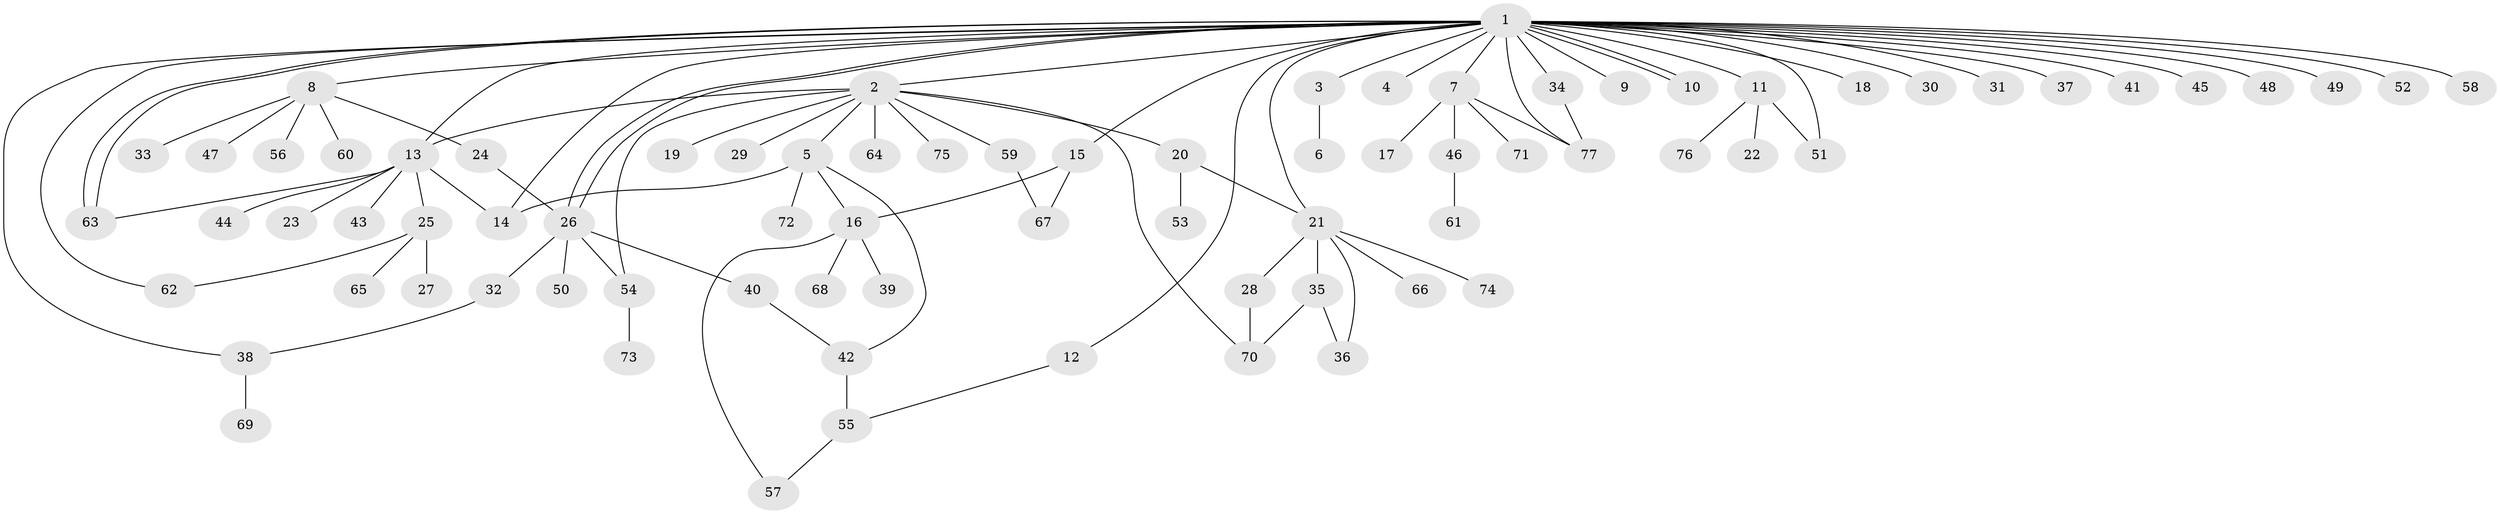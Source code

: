 // Generated by graph-tools (version 1.1) at 2025/35/03/09/25 02:35:22]
// undirected, 77 vertices, 99 edges
graph export_dot {
graph [start="1"]
  node [color=gray90,style=filled];
  1;
  2;
  3;
  4;
  5;
  6;
  7;
  8;
  9;
  10;
  11;
  12;
  13;
  14;
  15;
  16;
  17;
  18;
  19;
  20;
  21;
  22;
  23;
  24;
  25;
  26;
  27;
  28;
  29;
  30;
  31;
  32;
  33;
  34;
  35;
  36;
  37;
  38;
  39;
  40;
  41;
  42;
  43;
  44;
  45;
  46;
  47;
  48;
  49;
  50;
  51;
  52;
  53;
  54;
  55;
  56;
  57;
  58;
  59;
  60;
  61;
  62;
  63;
  64;
  65;
  66;
  67;
  68;
  69;
  70;
  71;
  72;
  73;
  74;
  75;
  76;
  77;
  1 -- 2;
  1 -- 3;
  1 -- 4;
  1 -- 7;
  1 -- 8;
  1 -- 9;
  1 -- 10;
  1 -- 10;
  1 -- 11;
  1 -- 12;
  1 -- 13;
  1 -- 14;
  1 -- 15;
  1 -- 18;
  1 -- 21;
  1 -- 26;
  1 -- 26;
  1 -- 30;
  1 -- 31;
  1 -- 34;
  1 -- 37;
  1 -- 38;
  1 -- 41;
  1 -- 45;
  1 -- 48;
  1 -- 49;
  1 -- 51;
  1 -- 52;
  1 -- 58;
  1 -- 62;
  1 -- 63;
  1 -- 63;
  1 -- 77;
  2 -- 5;
  2 -- 13;
  2 -- 19;
  2 -- 20;
  2 -- 29;
  2 -- 54;
  2 -- 59;
  2 -- 64;
  2 -- 70;
  2 -- 75;
  3 -- 6;
  5 -- 14;
  5 -- 16;
  5 -- 42;
  5 -- 72;
  7 -- 17;
  7 -- 46;
  7 -- 71;
  7 -- 77;
  8 -- 24;
  8 -- 33;
  8 -- 47;
  8 -- 56;
  8 -- 60;
  11 -- 22;
  11 -- 51;
  11 -- 76;
  12 -- 55;
  13 -- 14;
  13 -- 23;
  13 -- 25;
  13 -- 43;
  13 -- 44;
  13 -- 63;
  15 -- 16;
  15 -- 67;
  16 -- 39;
  16 -- 57;
  16 -- 68;
  20 -- 21;
  20 -- 53;
  21 -- 28;
  21 -- 35;
  21 -- 36;
  21 -- 66;
  21 -- 74;
  24 -- 26;
  25 -- 27;
  25 -- 62;
  25 -- 65;
  26 -- 32;
  26 -- 40;
  26 -- 50;
  26 -- 54;
  28 -- 70;
  32 -- 38;
  34 -- 77;
  35 -- 36;
  35 -- 70;
  38 -- 69;
  40 -- 42;
  42 -- 55;
  46 -- 61;
  54 -- 73;
  55 -- 57;
  59 -- 67;
}
